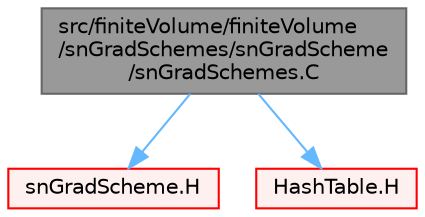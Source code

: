 digraph "src/finiteVolume/finiteVolume/snGradSchemes/snGradScheme/snGradSchemes.C"
{
 // LATEX_PDF_SIZE
  bgcolor="transparent";
  edge [fontname=Helvetica,fontsize=10,labelfontname=Helvetica,labelfontsize=10];
  node [fontname=Helvetica,fontsize=10,shape=box,height=0.2,width=0.4];
  Node1 [id="Node000001",label="src/finiteVolume/finiteVolume\l/snGradSchemes/snGradScheme\l/snGradSchemes.C",height=0.2,width=0.4,color="gray40", fillcolor="grey60", style="filled", fontcolor="black",tooltip=" "];
  Node1 -> Node2 [id="edge1_Node000001_Node000002",color="steelblue1",style="solid",tooltip=" "];
  Node2 [id="Node000002",label="snGradScheme.H",height=0.2,width=0.4,color="red", fillcolor="#FFF0F0", style="filled",URL="$snGradScheme_8H.html",tooltip=" "];
  Node1 -> Node142 [id="edge2_Node000001_Node000142",color="steelblue1",style="solid",tooltip=" "];
  Node142 [id="Node000142",label="HashTable.H",height=0.2,width=0.4,color="red", fillcolor="#FFF0F0", style="filled",URL="$HashTable_8H.html",tooltip=" "];
}

